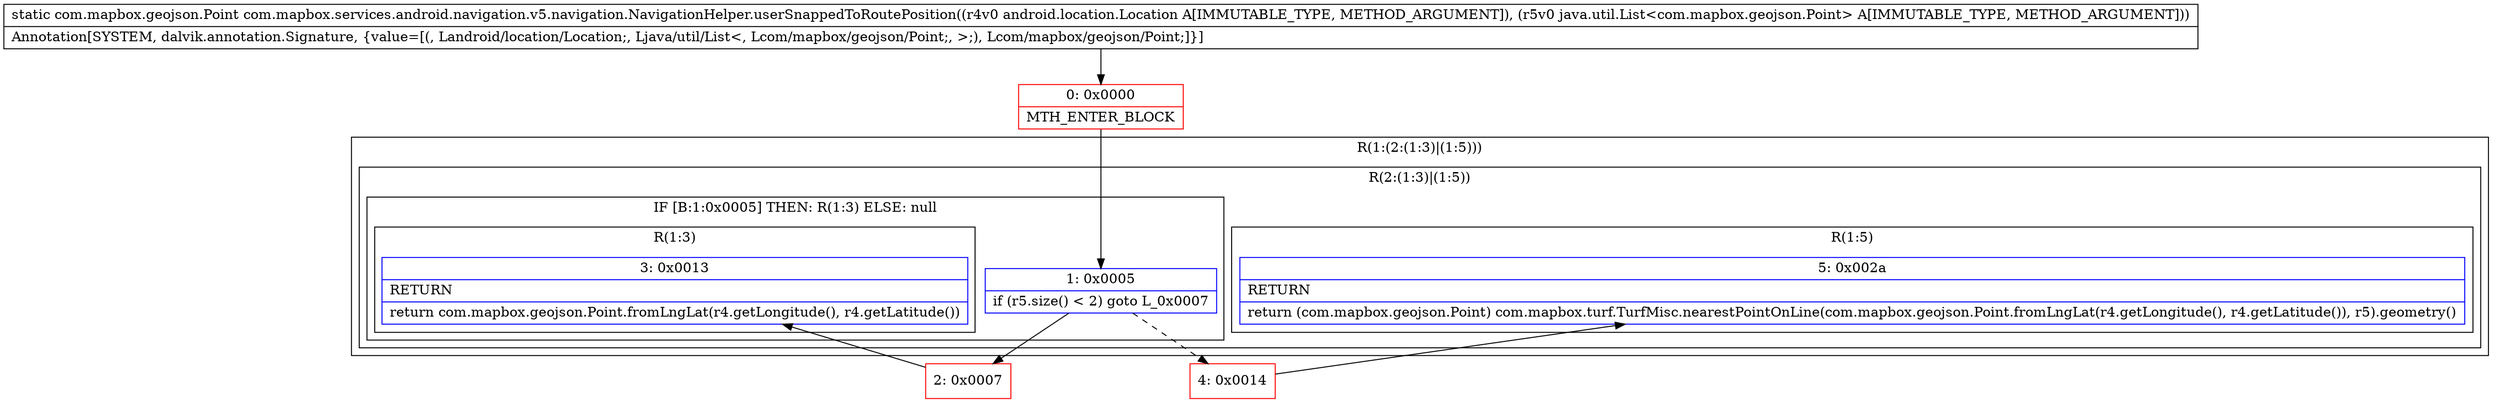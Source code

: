 digraph "CFG forcom.mapbox.services.android.navigation.v5.navigation.NavigationHelper.userSnappedToRoutePosition(Landroid\/location\/Location;Ljava\/util\/List;)Lcom\/mapbox\/geojson\/Point;" {
subgraph cluster_Region_1039179956 {
label = "R(1:(2:(1:3)|(1:5)))";
node [shape=record,color=blue];
subgraph cluster_Region_170627871 {
label = "R(2:(1:3)|(1:5))";
node [shape=record,color=blue];
subgraph cluster_IfRegion_2009851019 {
label = "IF [B:1:0x0005] THEN: R(1:3) ELSE: null";
node [shape=record,color=blue];
Node_1 [shape=record,label="{1\:\ 0x0005|if (r5.size() \< 2) goto L_0x0007\l}"];
subgraph cluster_Region_1300353955 {
label = "R(1:3)";
node [shape=record,color=blue];
Node_3 [shape=record,label="{3\:\ 0x0013|RETURN\l|return com.mapbox.geojson.Point.fromLngLat(r4.getLongitude(), r4.getLatitude())\l}"];
}
}
subgraph cluster_Region_1967927207 {
label = "R(1:5)";
node [shape=record,color=blue];
Node_5 [shape=record,label="{5\:\ 0x002a|RETURN\l|return (com.mapbox.geojson.Point) com.mapbox.turf.TurfMisc.nearestPointOnLine(com.mapbox.geojson.Point.fromLngLat(r4.getLongitude(), r4.getLatitude()), r5).geometry()\l}"];
}
}
}
Node_0 [shape=record,color=red,label="{0\:\ 0x0000|MTH_ENTER_BLOCK\l}"];
Node_2 [shape=record,color=red,label="{2\:\ 0x0007}"];
Node_4 [shape=record,color=red,label="{4\:\ 0x0014}"];
MethodNode[shape=record,label="{static com.mapbox.geojson.Point com.mapbox.services.android.navigation.v5.navigation.NavigationHelper.userSnappedToRoutePosition((r4v0 android.location.Location A[IMMUTABLE_TYPE, METHOD_ARGUMENT]), (r5v0 java.util.List\<com.mapbox.geojson.Point\> A[IMMUTABLE_TYPE, METHOD_ARGUMENT]))  | Annotation[SYSTEM, dalvik.annotation.Signature, \{value=[(, Landroid\/location\/Location;, Ljava\/util\/List\<, Lcom\/mapbox\/geojson\/Point;, \>;), Lcom\/mapbox\/geojson\/Point;]\}]\l}"];
MethodNode -> Node_0;
Node_1 -> Node_2;
Node_1 -> Node_4[style=dashed];
Node_0 -> Node_1;
Node_2 -> Node_3;
Node_4 -> Node_5;
}

